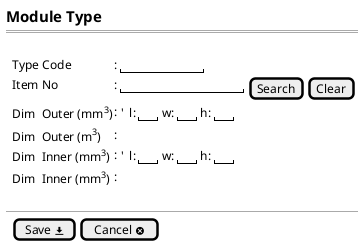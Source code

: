 @startsalt
{
  <size:15><b>Module Type
  ==
  .
  {   
    .|Type Code      |: |"          "|*
    .|Item No        |: |"               "| [Search] |* |[Clear] |*
    .|Dim  Outer (mm<sup>3</sup>) |: {'  l:|"  "|w:|"  "|h:|"  "|}|*
    .|Dim  Outer (m<sup>3</sup>)  |: |*
    .|Dim  Inner (mm<sup>3</sup>) |: {'  l:|"  "|w:|"  "|h:|"  "|}|*
    .|Dim  Inner (mm<sup>3</sup>) |: |*
  }
  .
--  
{
  .|  [Save <&data-transfer-download>] |  [Cancel <&circle-x>] |*
  }
}

  @endsalt